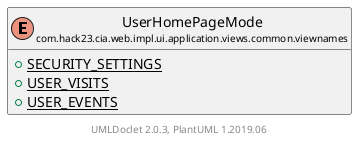 @startuml
    set namespaceSeparator none
    hide empty fields
    hide empty methods

    enum "<size:14>UserHomePageMode\n<size:10>com.hack23.cia.web.impl.ui.application.views.common.viewnames" as com.hack23.cia.web.impl.ui.application.views.common.viewnames.UserHomePageMode [[UserHomePageMode.html]] {
        {static} +SECURITY_SETTINGS
        {static} +USER_VISITS
        {static} +USER_EVENTS
    }

    center footer UMLDoclet 2.0.3, PlantUML 1.2019.06
@enduml
